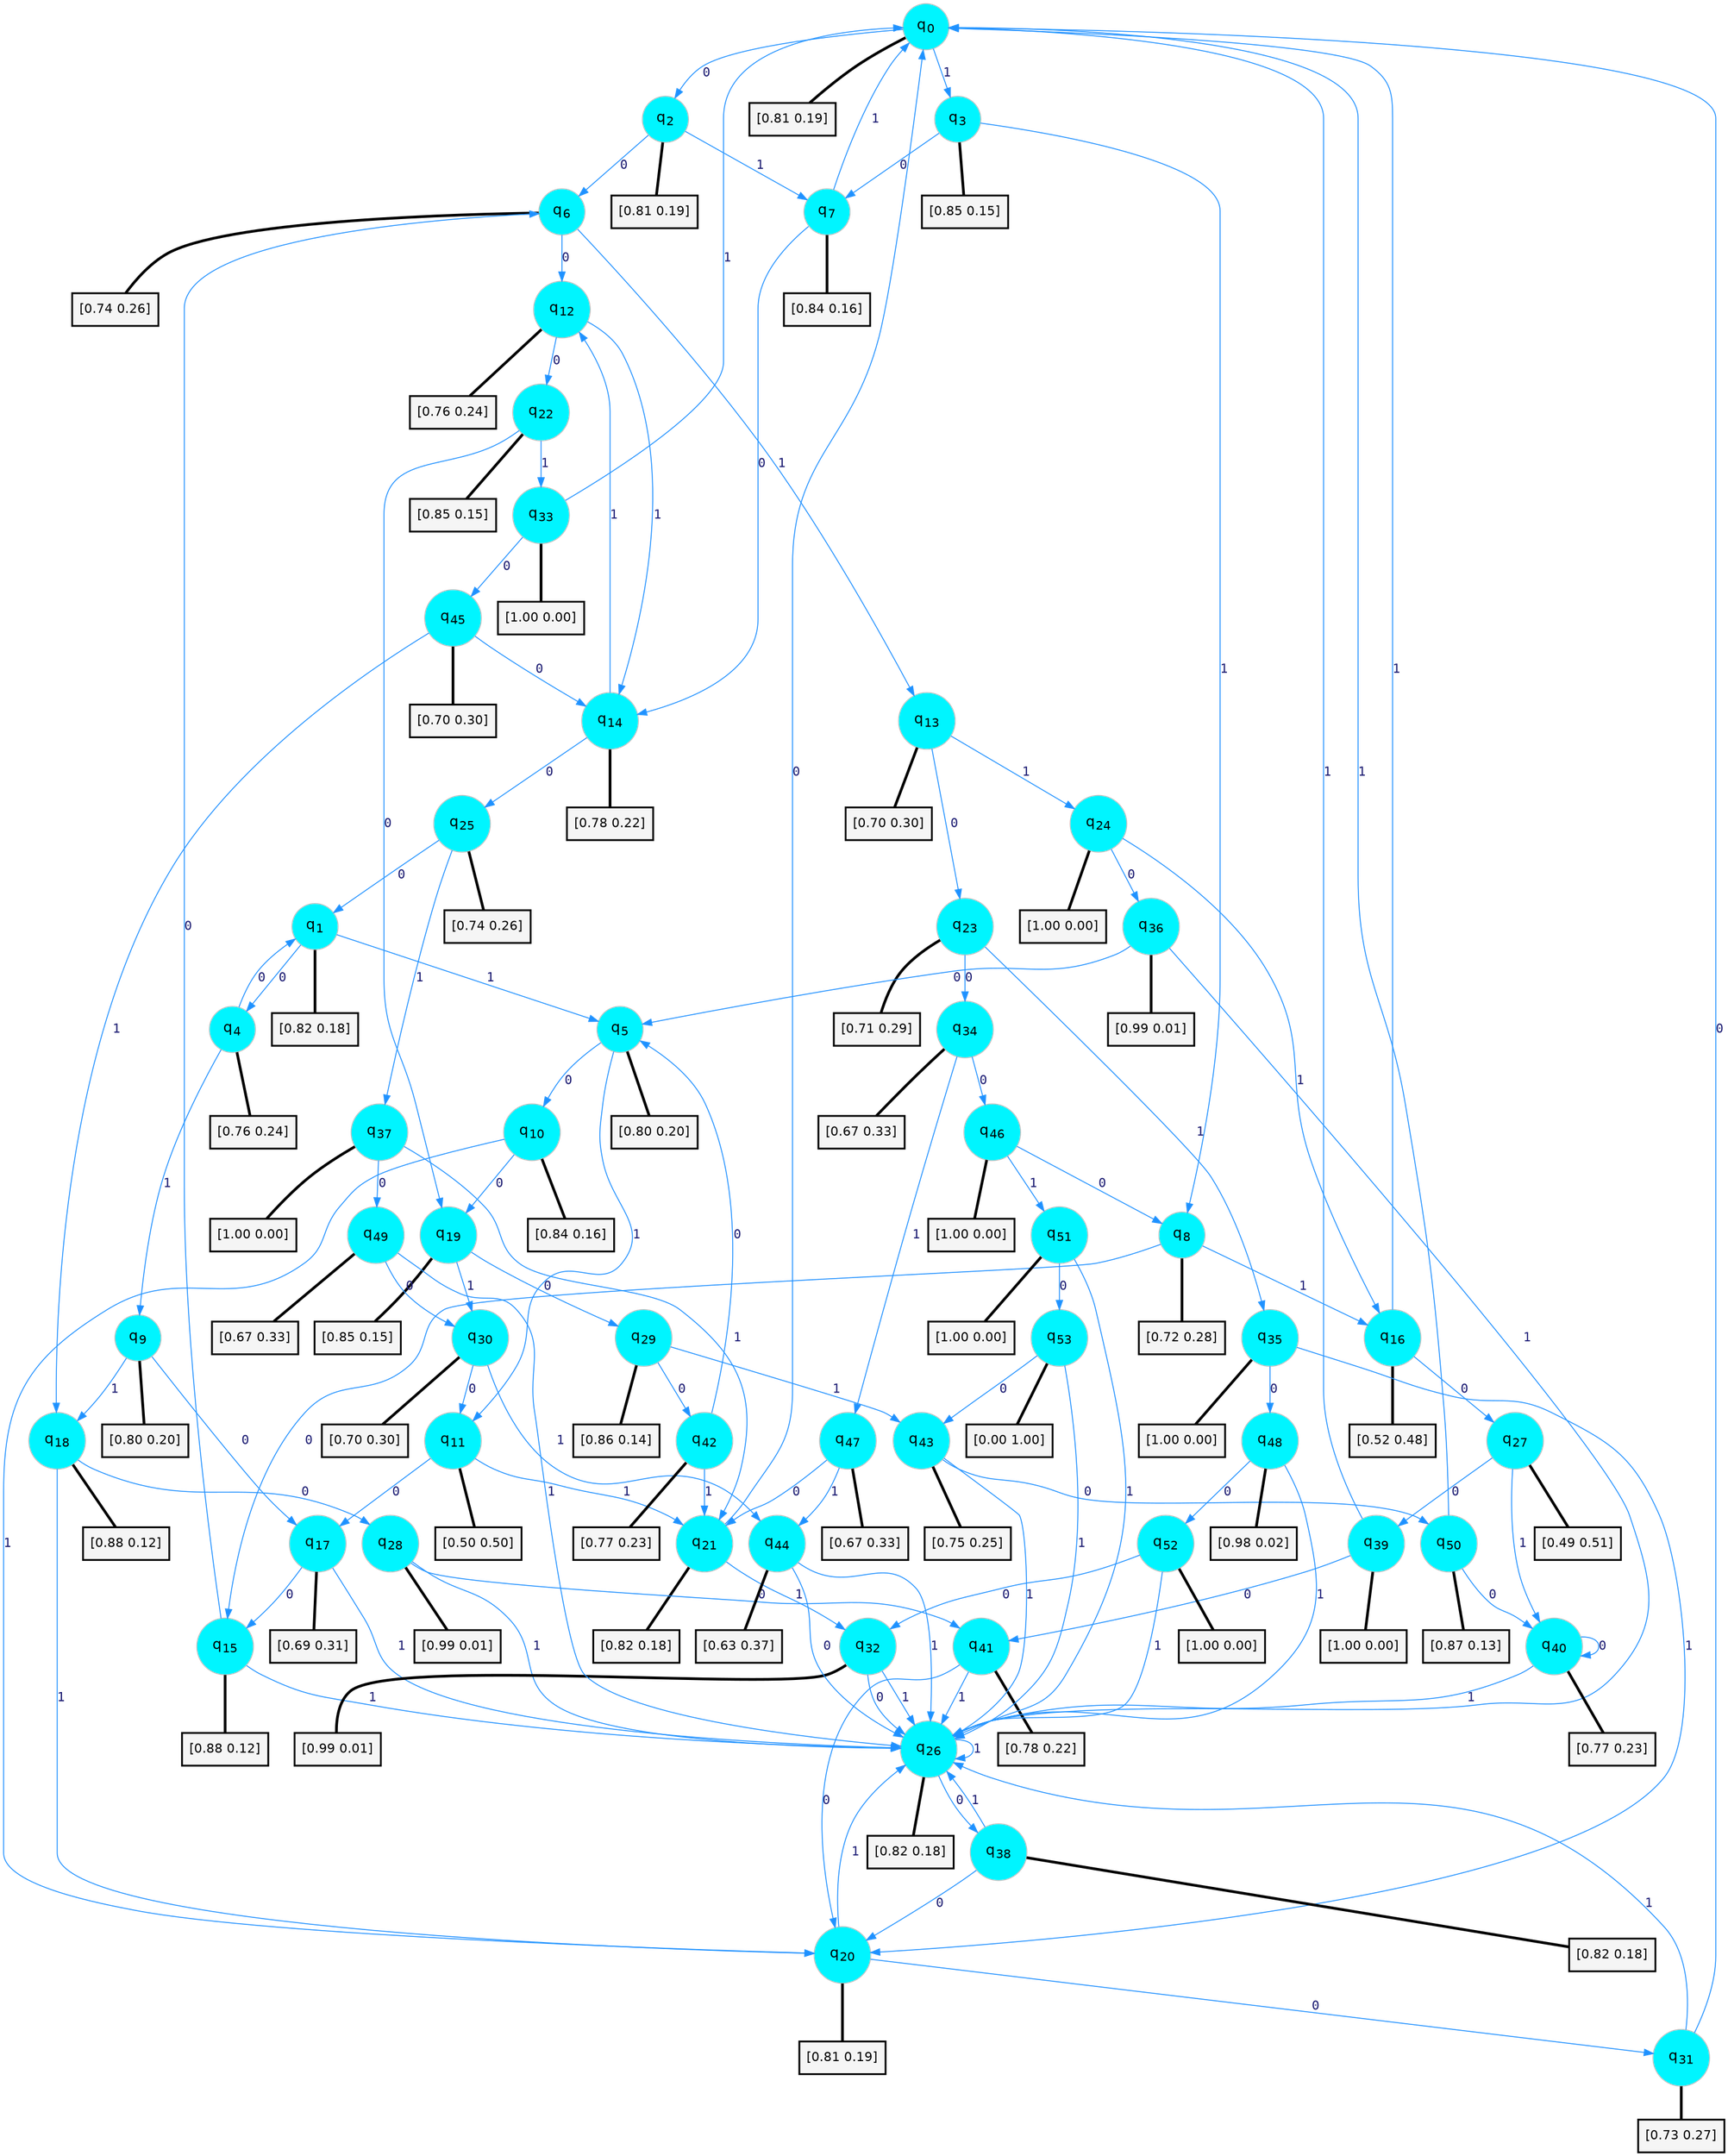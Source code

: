 digraph G {
graph [
bgcolor=transparent, dpi=300, rankdir=TD, size="40,25"];
node [
color=gray, fillcolor=turquoise1, fontcolor=black, fontname=Helvetica, fontsize=16, fontweight=bold, shape=circle, style=filled];
edge [
arrowsize=1, color=dodgerblue1, fontcolor=midnightblue, fontname=courier, fontweight=bold, penwidth=1, style=solid, weight=20];
0[label=<q<SUB>0</SUB>>];
1[label=<q<SUB>1</SUB>>];
2[label=<q<SUB>2</SUB>>];
3[label=<q<SUB>3</SUB>>];
4[label=<q<SUB>4</SUB>>];
5[label=<q<SUB>5</SUB>>];
6[label=<q<SUB>6</SUB>>];
7[label=<q<SUB>7</SUB>>];
8[label=<q<SUB>8</SUB>>];
9[label=<q<SUB>9</SUB>>];
10[label=<q<SUB>10</SUB>>];
11[label=<q<SUB>11</SUB>>];
12[label=<q<SUB>12</SUB>>];
13[label=<q<SUB>13</SUB>>];
14[label=<q<SUB>14</SUB>>];
15[label=<q<SUB>15</SUB>>];
16[label=<q<SUB>16</SUB>>];
17[label=<q<SUB>17</SUB>>];
18[label=<q<SUB>18</SUB>>];
19[label=<q<SUB>19</SUB>>];
20[label=<q<SUB>20</SUB>>];
21[label=<q<SUB>21</SUB>>];
22[label=<q<SUB>22</SUB>>];
23[label=<q<SUB>23</SUB>>];
24[label=<q<SUB>24</SUB>>];
25[label=<q<SUB>25</SUB>>];
26[label=<q<SUB>26</SUB>>];
27[label=<q<SUB>27</SUB>>];
28[label=<q<SUB>28</SUB>>];
29[label=<q<SUB>29</SUB>>];
30[label=<q<SUB>30</SUB>>];
31[label=<q<SUB>31</SUB>>];
32[label=<q<SUB>32</SUB>>];
33[label=<q<SUB>33</SUB>>];
34[label=<q<SUB>34</SUB>>];
35[label=<q<SUB>35</SUB>>];
36[label=<q<SUB>36</SUB>>];
37[label=<q<SUB>37</SUB>>];
38[label=<q<SUB>38</SUB>>];
39[label=<q<SUB>39</SUB>>];
40[label=<q<SUB>40</SUB>>];
41[label=<q<SUB>41</SUB>>];
42[label=<q<SUB>42</SUB>>];
43[label=<q<SUB>43</SUB>>];
44[label=<q<SUB>44</SUB>>];
45[label=<q<SUB>45</SUB>>];
46[label=<q<SUB>46</SUB>>];
47[label=<q<SUB>47</SUB>>];
48[label=<q<SUB>48</SUB>>];
49[label=<q<SUB>49</SUB>>];
50[label=<q<SUB>50</SUB>>];
51[label=<q<SUB>51</SUB>>];
52[label=<q<SUB>52</SUB>>];
53[label=<q<SUB>53</SUB>>];
54[label="[0.81 0.19]", shape=box,fontcolor=black, fontname=Helvetica, fontsize=14, penwidth=2, fillcolor=whitesmoke,color=black];
55[label="[0.82 0.18]", shape=box,fontcolor=black, fontname=Helvetica, fontsize=14, penwidth=2, fillcolor=whitesmoke,color=black];
56[label="[0.81 0.19]", shape=box,fontcolor=black, fontname=Helvetica, fontsize=14, penwidth=2, fillcolor=whitesmoke,color=black];
57[label="[0.85 0.15]", shape=box,fontcolor=black, fontname=Helvetica, fontsize=14, penwidth=2, fillcolor=whitesmoke,color=black];
58[label="[0.76 0.24]", shape=box,fontcolor=black, fontname=Helvetica, fontsize=14, penwidth=2, fillcolor=whitesmoke,color=black];
59[label="[0.80 0.20]", shape=box,fontcolor=black, fontname=Helvetica, fontsize=14, penwidth=2, fillcolor=whitesmoke,color=black];
60[label="[0.74 0.26]", shape=box,fontcolor=black, fontname=Helvetica, fontsize=14, penwidth=2, fillcolor=whitesmoke,color=black];
61[label="[0.84 0.16]", shape=box,fontcolor=black, fontname=Helvetica, fontsize=14, penwidth=2, fillcolor=whitesmoke,color=black];
62[label="[0.72 0.28]", shape=box,fontcolor=black, fontname=Helvetica, fontsize=14, penwidth=2, fillcolor=whitesmoke,color=black];
63[label="[0.80 0.20]", shape=box,fontcolor=black, fontname=Helvetica, fontsize=14, penwidth=2, fillcolor=whitesmoke,color=black];
64[label="[0.84 0.16]", shape=box,fontcolor=black, fontname=Helvetica, fontsize=14, penwidth=2, fillcolor=whitesmoke,color=black];
65[label="[0.50 0.50]", shape=box,fontcolor=black, fontname=Helvetica, fontsize=14, penwidth=2, fillcolor=whitesmoke,color=black];
66[label="[0.76 0.24]", shape=box,fontcolor=black, fontname=Helvetica, fontsize=14, penwidth=2, fillcolor=whitesmoke,color=black];
67[label="[0.70 0.30]", shape=box,fontcolor=black, fontname=Helvetica, fontsize=14, penwidth=2, fillcolor=whitesmoke,color=black];
68[label="[0.78 0.22]", shape=box,fontcolor=black, fontname=Helvetica, fontsize=14, penwidth=2, fillcolor=whitesmoke,color=black];
69[label="[0.88 0.12]", shape=box,fontcolor=black, fontname=Helvetica, fontsize=14, penwidth=2, fillcolor=whitesmoke,color=black];
70[label="[0.52 0.48]", shape=box,fontcolor=black, fontname=Helvetica, fontsize=14, penwidth=2, fillcolor=whitesmoke,color=black];
71[label="[0.69 0.31]", shape=box,fontcolor=black, fontname=Helvetica, fontsize=14, penwidth=2, fillcolor=whitesmoke,color=black];
72[label="[0.88 0.12]", shape=box,fontcolor=black, fontname=Helvetica, fontsize=14, penwidth=2, fillcolor=whitesmoke,color=black];
73[label="[0.85 0.15]", shape=box,fontcolor=black, fontname=Helvetica, fontsize=14, penwidth=2, fillcolor=whitesmoke,color=black];
74[label="[0.81 0.19]", shape=box,fontcolor=black, fontname=Helvetica, fontsize=14, penwidth=2, fillcolor=whitesmoke,color=black];
75[label="[0.82 0.18]", shape=box,fontcolor=black, fontname=Helvetica, fontsize=14, penwidth=2, fillcolor=whitesmoke,color=black];
76[label="[0.85 0.15]", shape=box,fontcolor=black, fontname=Helvetica, fontsize=14, penwidth=2, fillcolor=whitesmoke,color=black];
77[label="[0.71 0.29]", shape=box,fontcolor=black, fontname=Helvetica, fontsize=14, penwidth=2, fillcolor=whitesmoke,color=black];
78[label="[1.00 0.00]", shape=box,fontcolor=black, fontname=Helvetica, fontsize=14, penwidth=2, fillcolor=whitesmoke,color=black];
79[label="[0.74 0.26]", shape=box,fontcolor=black, fontname=Helvetica, fontsize=14, penwidth=2, fillcolor=whitesmoke,color=black];
80[label="[0.82 0.18]", shape=box,fontcolor=black, fontname=Helvetica, fontsize=14, penwidth=2, fillcolor=whitesmoke,color=black];
81[label="[0.49 0.51]", shape=box,fontcolor=black, fontname=Helvetica, fontsize=14, penwidth=2, fillcolor=whitesmoke,color=black];
82[label="[0.99 0.01]", shape=box,fontcolor=black, fontname=Helvetica, fontsize=14, penwidth=2, fillcolor=whitesmoke,color=black];
83[label="[0.86 0.14]", shape=box,fontcolor=black, fontname=Helvetica, fontsize=14, penwidth=2, fillcolor=whitesmoke,color=black];
84[label="[0.70 0.30]", shape=box,fontcolor=black, fontname=Helvetica, fontsize=14, penwidth=2, fillcolor=whitesmoke,color=black];
85[label="[0.73 0.27]", shape=box,fontcolor=black, fontname=Helvetica, fontsize=14, penwidth=2, fillcolor=whitesmoke,color=black];
86[label="[0.99 0.01]", shape=box,fontcolor=black, fontname=Helvetica, fontsize=14, penwidth=2, fillcolor=whitesmoke,color=black];
87[label="[1.00 0.00]", shape=box,fontcolor=black, fontname=Helvetica, fontsize=14, penwidth=2, fillcolor=whitesmoke,color=black];
88[label="[0.67 0.33]", shape=box,fontcolor=black, fontname=Helvetica, fontsize=14, penwidth=2, fillcolor=whitesmoke,color=black];
89[label="[1.00 0.00]", shape=box,fontcolor=black, fontname=Helvetica, fontsize=14, penwidth=2, fillcolor=whitesmoke,color=black];
90[label="[0.99 0.01]", shape=box,fontcolor=black, fontname=Helvetica, fontsize=14, penwidth=2, fillcolor=whitesmoke,color=black];
91[label="[1.00 0.00]", shape=box,fontcolor=black, fontname=Helvetica, fontsize=14, penwidth=2, fillcolor=whitesmoke,color=black];
92[label="[0.82 0.18]", shape=box,fontcolor=black, fontname=Helvetica, fontsize=14, penwidth=2, fillcolor=whitesmoke,color=black];
93[label="[1.00 0.00]", shape=box,fontcolor=black, fontname=Helvetica, fontsize=14, penwidth=2, fillcolor=whitesmoke,color=black];
94[label="[0.77 0.23]", shape=box,fontcolor=black, fontname=Helvetica, fontsize=14, penwidth=2, fillcolor=whitesmoke,color=black];
95[label="[0.78 0.22]", shape=box,fontcolor=black, fontname=Helvetica, fontsize=14, penwidth=2, fillcolor=whitesmoke,color=black];
96[label="[0.77 0.23]", shape=box,fontcolor=black, fontname=Helvetica, fontsize=14, penwidth=2, fillcolor=whitesmoke,color=black];
97[label="[0.75 0.25]", shape=box,fontcolor=black, fontname=Helvetica, fontsize=14, penwidth=2, fillcolor=whitesmoke,color=black];
98[label="[0.63 0.37]", shape=box,fontcolor=black, fontname=Helvetica, fontsize=14, penwidth=2, fillcolor=whitesmoke,color=black];
99[label="[0.70 0.30]", shape=box,fontcolor=black, fontname=Helvetica, fontsize=14, penwidth=2, fillcolor=whitesmoke,color=black];
100[label="[1.00 0.00]", shape=box,fontcolor=black, fontname=Helvetica, fontsize=14, penwidth=2, fillcolor=whitesmoke,color=black];
101[label="[0.67 0.33]", shape=box,fontcolor=black, fontname=Helvetica, fontsize=14, penwidth=2, fillcolor=whitesmoke,color=black];
102[label="[0.98 0.02]", shape=box,fontcolor=black, fontname=Helvetica, fontsize=14, penwidth=2, fillcolor=whitesmoke,color=black];
103[label="[0.67 0.33]", shape=box,fontcolor=black, fontname=Helvetica, fontsize=14, penwidth=2, fillcolor=whitesmoke,color=black];
104[label="[0.87 0.13]", shape=box,fontcolor=black, fontname=Helvetica, fontsize=14, penwidth=2, fillcolor=whitesmoke,color=black];
105[label="[1.00 0.00]", shape=box,fontcolor=black, fontname=Helvetica, fontsize=14, penwidth=2, fillcolor=whitesmoke,color=black];
106[label="[1.00 0.00]", shape=box,fontcolor=black, fontname=Helvetica, fontsize=14, penwidth=2, fillcolor=whitesmoke,color=black];
107[label="[0.00 1.00]", shape=box,fontcolor=black, fontname=Helvetica, fontsize=14, penwidth=2, fillcolor=whitesmoke,color=black];
0->2 [label=0];
0->3 [label=1];
0->54 [arrowhead=none, penwidth=3,color=black];
1->4 [label=0];
1->5 [label=1];
1->55 [arrowhead=none, penwidth=3,color=black];
2->6 [label=0];
2->7 [label=1];
2->56 [arrowhead=none, penwidth=3,color=black];
3->7 [label=0];
3->8 [label=1];
3->57 [arrowhead=none, penwidth=3,color=black];
4->1 [label=0];
4->9 [label=1];
4->58 [arrowhead=none, penwidth=3,color=black];
5->10 [label=0];
5->11 [label=1];
5->59 [arrowhead=none, penwidth=3,color=black];
6->12 [label=0];
6->13 [label=1];
6->60 [arrowhead=none, penwidth=3,color=black];
7->14 [label=0];
7->0 [label=1];
7->61 [arrowhead=none, penwidth=3,color=black];
8->15 [label=0];
8->16 [label=1];
8->62 [arrowhead=none, penwidth=3,color=black];
9->17 [label=0];
9->18 [label=1];
9->63 [arrowhead=none, penwidth=3,color=black];
10->19 [label=0];
10->20 [label=1];
10->64 [arrowhead=none, penwidth=3,color=black];
11->17 [label=0];
11->21 [label=1];
11->65 [arrowhead=none, penwidth=3,color=black];
12->22 [label=0];
12->14 [label=1];
12->66 [arrowhead=none, penwidth=3,color=black];
13->23 [label=0];
13->24 [label=1];
13->67 [arrowhead=none, penwidth=3,color=black];
14->25 [label=0];
14->12 [label=1];
14->68 [arrowhead=none, penwidth=3,color=black];
15->6 [label=0];
15->26 [label=1];
15->69 [arrowhead=none, penwidth=3,color=black];
16->27 [label=0];
16->0 [label=1];
16->70 [arrowhead=none, penwidth=3,color=black];
17->15 [label=0];
17->26 [label=1];
17->71 [arrowhead=none, penwidth=3,color=black];
18->28 [label=0];
18->20 [label=1];
18->72 [arrowhead=none, penwidth=3,color=black];
19->29 [label=0];
19->30 [label=1];
19->73 [arrowhead=none, penwidth=3,color=black];
20->31 [label=0];
20->26 [label=1];
20->74 [arrowhead=none, penwidth=3,color=black];
21->0 [label=0];
21->32 [label=1];
21->75 [arrowhead=none, penwidth=3,color=black];
22->19 [label=0];
22->33 [label=1];
22->76 [arrowhead=none, penwidth=3,color=black];
23->34 [label=0];
23->35 [label=1];
23->77 [arrowhead=none, penwidth=3,color=black];
24->36 [label=0];
24->16 [label=1];
24->78 [arrowhead=none, penwidth=3,color=black];
25->1 [label=0];
25->37 [label=1];
25->79 [arrowhead=none, penwidth=3,color=black];
26->38 [label=0];
26->26 [label=1];
26->80 [arrowhead=none, penwidth=3,color=black];
27->39 [label=0];
27->40 [label=1];
27->81 [arrowhead=none, penwidth=3,color=black];
28->41 [label=0];
28->26 [label=1];
28->82 [arrowhead=none, penwidth=3,color=black];
29->42 [label=0];
29->43 [label=1];
29->83 [arrowhead=none, penwidth=3,color=black];
30->11 [label=0];
30->44 [label=1];
30->84 [arrowhead=none, penwidth=3,color=black];
31->0 [label=0];
31->26 [label=1];
31->85 [arrowhead=none, penwidth=3,color=black];
32->26 [label=0];
32->26 [label=1];
32->86 [arrowhead=none, penwidth=3,color=black];
33->45 [label=0];
33->0 [label=1];
33->87 [arrowhead=none, penwidth=3,color=black];
34->46 [label=0];
34->47 [label=1];
34->88 [arrowhead=none, penwidth=3,color=black];
35->48 [label=0];
35->20 [label=1];
35->89 [arrowhead=none, penwidth=3,color=black];
36->5 [label=0];
36->26 [label=1];
36->90 [arrowhead=none, penwidth=3,color=black];
37->49 [label=0];
37->21 [label=1];
37->91 [arrowhead=none, penwidth=3,color=black];
38->20 [label=0];
38->26 [label=1];
38->92 [arrowhead=none, penwidth=3,color=black];
39->41 [label=0];
39->0 [label=1];
39->93 [arrowhead=none, penwidth=3,color=black];
40->40 [label=0];
40->26 [label=1];
40->94 [arrowhead=none, penwidth=3,color=black];
41->20 [label=0];
41->26 [label=1];
41->95 [arrowhead=none, penwidth=3,color=black];
42->5 [label=0];
42->21 [label=1];
42->96 [arrowhead=none, penwidth=3,color=black];
43->50 [label=0];
43->26 [label=1];
43->97 [arrowhead=none, penwidth=3,color=black];
44->26 [label=0];
44->26 [label=1];
44->98 [arrowhead=none, penwidth=3,color=black];
45->14 [label=0];
45->18 [label=1];
45->99 [arrowhead=none, penwidth=3,color=black];
46->8 [label=0];
46->51 [label=1];
46->100 [arrowhead=none, penwidth=3,color=black];
47->21 [label=0];
47->44 [label=1];
47->101 [arrowhead=none, penwidth=3,color=black];
48->52 [label=0];
48->26 [label=1];
48->102 [arrowhead=none, penwidth=3,color=black];
49->30 [label=0];
49->26 [label=1];
49->103 [arrowhead=none, penwidth=3,color=black];
50->40 [label=0];
50->0 [label=1];
50->104 [arrowhead=none, penwidth=3,color=black];
51->53 [label=0];
51->26 [label=1];
51->105 [arrowhead=none, penwidth=3,color=black];
52->32 [label=0];
52->26 [label=1];
52->106 [arrowhead=none, penwidth=3,color=black];
53->43 [label=0];
53->26 [label=1];
53->107 [arrowhead=none, penwidth=3,color=black];
}
